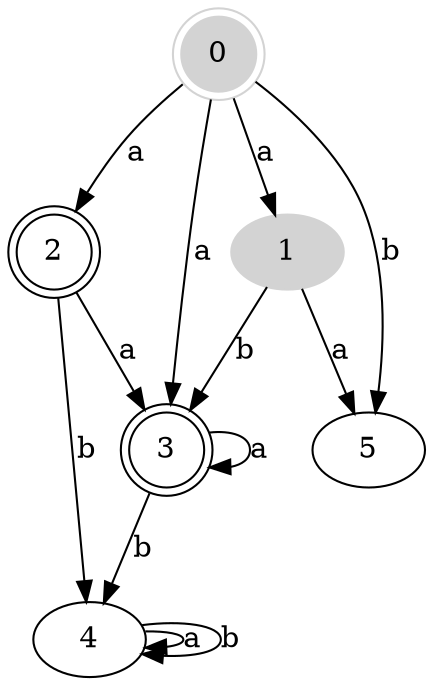 digraph automaton {
size = "8.5, 11";
fontsize = 10;
0[ style = filled, color=lightgrey ];
1[ style = filled, color=lightgrey ];
0[ shape = doublecircle ];
2[ shape = doublecircle ];
3[ shape = doublecircle ];
0->1 [ label = "a" ]; 
0->2 [ label = "a" ]; 
0->3 [ label = "a" ]; 

0->5 [ label = "b" ]; 

1->5 [ label = "a" ]; 

1->3 [ label = "b" ]; 

2->3 [ label = "a" ]; 

2->4 [ label = "b" ]; 

3->3 [ label = "a" ]; 

3->4 [ label = "b" ]; 

4->4 [ label = "a" ]; 

4->4 [ label = "b" ]; 

}
